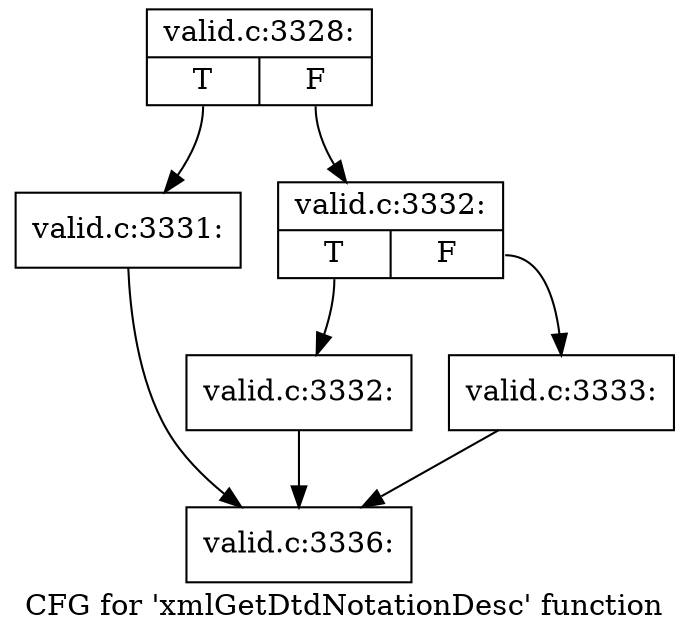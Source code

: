digraph "CFG for 'xmlGetDtdNotationDesc' function" {
	label="CFG for 'xmlGetDtdNotationDesc' function";

	Node0x5044820 [shape=record,label="{valid.c:3328:|{<s0>T|<s1>F}}"];
	Node0x5044820:s0 -> Node0x5049750;
	Node0x5044820:s1 -> Node0x50497a0;
	Node0x5049750 [shape=record,label="{valid.c:3331:}"];
	Node0x5049750 -> Node0x5048e30;
	Node0x50497a0 [shape=record,label="{valid.c:3332:|{<s0>T|<s1>F}}"];
	Node0x50497a0:s0 -> Node0x5049c00;
	Node0x50497a0:s1 -> Node0x5049c50;
	Node0x5049c00 [shape=record,label="{valid.c:3332:}"];
	Node0x5049c00 -> Node0x5048e30;
	Node0x5049c50 [shape=record,label="{valid.c:3333:}"];
	Node0x5049c50 -> Node0x5048e30;
	Node0x5048e30 [shape=record,label="{valid.c:3336:}"];
}
